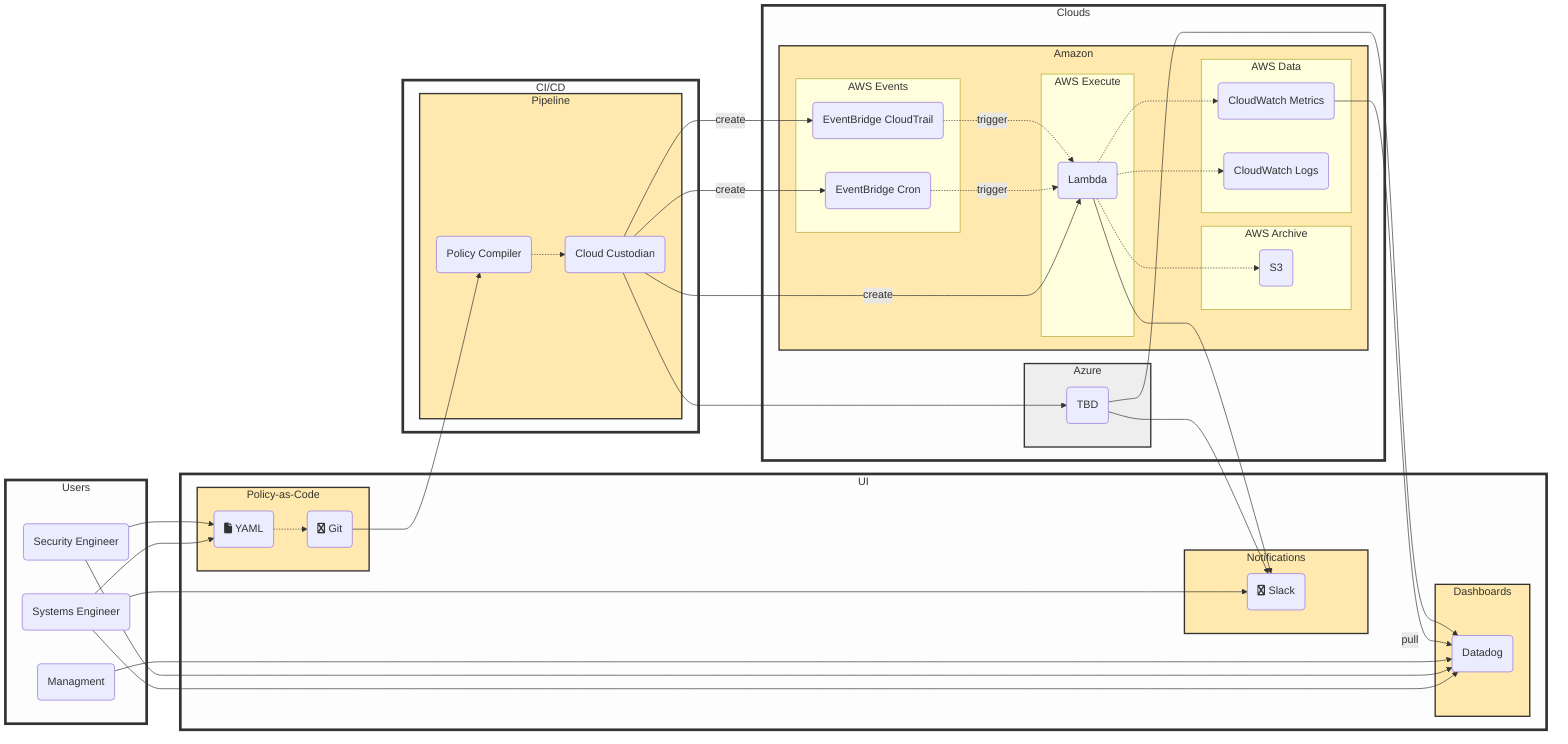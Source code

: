 graph LR

	se --> yaml
	se --> chat
	se--> charts
	sec --> yaml
	sec --> charts
	managment --> charts
	subgraph Users
		se(Systems Engineer)
		sec(Security Engineer)
		managment(Managment)
	end

	git --> compile
	subgraph UI
		subgraph Policy-as-Code
			yaml(fa:fa-file YAML) -.-> git(fa:fa-git Git)
		end
		subgraph Dashboards
			charts(Datadog)
		end
		subgraph Notifications
			chat(fa:fa-slack Slack)
		end
	end

	c7n --create--> lambda
	c7n --create--> ebcron
	c7n --create--> ebcloudtrail
	c7n --> azure
	subgraph CI/CD
		subgraph Pipeline
			compile(Policy Compiler) -.-> c7n(Cloud Custodian)
		end
	end

	lambda --> chat
	cwmetrics --pull--> charts
	azure --> charts
	azure --> chat
	subgraph Clouds

		lambda -.-> s3
		lambda -.-> cwmetrics
		lambda -.-> cwlogs
		ebcron -.trigger.-> lambda
		ebcloudtrail -.trigger.-> lambda
		subgraph Amazon
			subgraph AWS Execute
				lambda(Lambda)
			end
			subgraph AWS Archive
				s3("S3")
			end
			subgraph AWS Data
				cwmetrics(CloudWatch Metrics)
				cwlogs(CloudWatch Logs)
			end
			subgraph AWS Events
				ebcron(EventBridge Cron)
				ebcloudtrail(EventBridge CloudTrail)
			end
		end

		subgraph Azure
		style Azure fill:#eee
			azure(TBD)
		end

	end

	classDef layer fill:#fdfdfd,stroke:#333,stroke-width:4px
	classDef container fill:#ffe9ae,stroke:#333,stroke-width:2px
	class Users,UI,CI/CD,Clouds layer
	class Policy-as-Code,Notifications,Dashboards,Pipeline,Amazon,Azure container